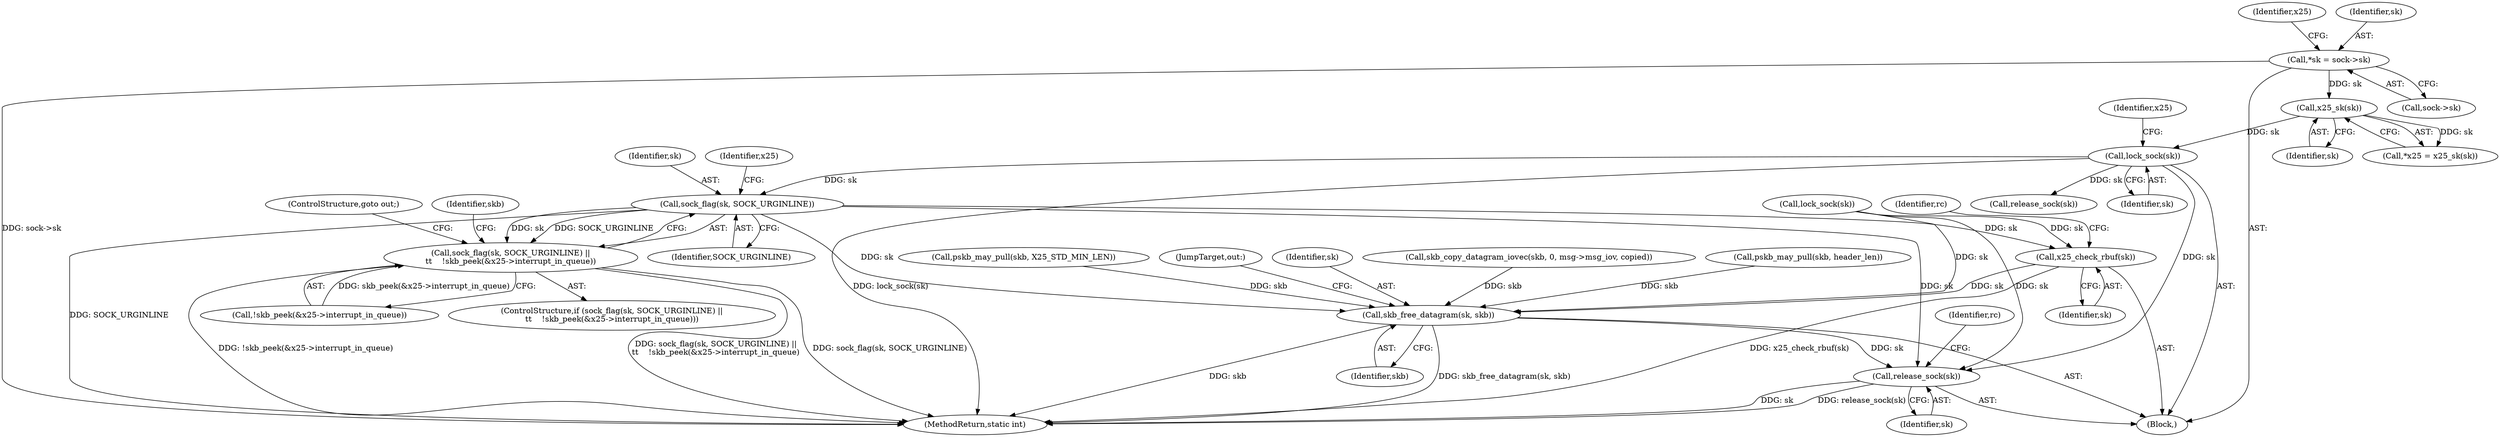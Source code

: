 digraph "0_linux_f3d3342602f8bcbf37d7c46641cb9bca7618eb1c_39@pointer" {
"1000177" [label="(Call,sock_flag(sk, SOCK_URGINLINE))"];
"1000140" [label="(Call,lock_sock(sk))"];
"1000120" [label="(Call,x25_sk(sk))"];
"1000112" [label="(Call,*sk = sock->sk)"];
"1000176" [label="(Call,sock_flag(sk, SOCK_URGINLINE) ||\n\t\t    !skb_peek(&x25->interrupt_in_queue))"];
"1000343" [label="(Call,x25_check_rbuf(sk))"];
"1000349" [label="(Call,skb_free_datagram(sk, skb))"];
"1000353" [label="(Call,release_sock(sk))"];
"1000118" [label="(Call,*x25 = x25_sk(sk))"];
"1000178" [label="(Identifier,sk)"];
"1000145" [label="(Identifier,x25)"];
"1000119" [label="(Identifier,x25)"];
"1000114" [label="(Call,sock->sk)"];
"1000311" [label="(Call,skb_copy_datagram_iovec(skb, 0, msg->msg_iov, copied))"];
"1000120" [label="(Call,x25_sk(sk))"];
"1000186" [label="(ControlStructure,goto out;)"];
"1000249" [label="(Call,pskb_may_pull(skb, header_len))"];
"1000188" [label="(Identifier,skb)"];
"1000196" [label="(Call,pskb_may_pull(skb, X25_STD_MIN_LEN))"];
"1000113" [label="(Identifier,sk)"];
"1000344" [label="(Identifier,sk)"];
"1000349" [label="(Call,skb_free_datagram(sk, skb))"];
"1000110" [label="(Block,)"];
"1000357" [label="(MethodReturn,static int)"];
"1000352" [label="(JumpTarget,out:)"];
"1000179" [label="(Identifier,SOCK_URGINLINE)"];
"1000184" [label="(Identifier,x25)"];
"1000177" [label="(Call,sock_flag(sk, SOCK_URGINLINE))"];
"1000227" [label="(Call,release_sock(sk))"];
"1000180" [label="(Call,!skb_peek(&x25->interrupt_in_queue))"];
"1000353" [label="(Call,release_sock(sk))"];
"1000241" [label="(Call,lock_sock(sk))"];
"1000354" [label="(Identifier,sk)"];
"1000176" [label="(Call,sock_flag(sk, SOCK_URGINLINE) ||\n\t\t    !skb_peek(&x25->interrupt_in_queue))"];
"1000351" [label="(Identifier,skb)"];
"1000343" [label="(Call,x25_check_rbuf(sk))"];
"1000346" [label="(Identifier,rc)"];
"1000356" [label="(Identifier,rc)"];
"1000121" [label="(Identifier,sk)"];
"1000175" [label="(ControlStructure,if (sock_flag(sk, SOCK_URGINLINE) ||\n\t\t    !skb_peek(&x25->interrupt_in_queue)))"];
"1000141" [label="(Identifier,sk)"];
"1000112" [label="(Call,*sk = sock->sk)"];
"1000140" [label="(Call,lock_sock(sk))"];
"1000350" [label="(Identifier,sk)"];
"1000177" -> "1000176"  [label="AST: "];
"1000177" -> "1000179"  [label="CFG: "];
"1000178" -> "1000177"  [label="AST: "];
"1000179" -> "1000177"  [label="AST: "];
"1000184" -> "1000177"  [label="CFG: "];
"1000176" -> "1000177"  [label="CFG: "];
"1000177" -> "1000357"  [label="DDG: SOCK_URGINLINE"];
"1000177" -> "1000176"  [label="DDG: sk"];
"1000177" -> "1000176"  [label="DDG: SOCK_URGINLINE"];
"1000140" -> "1000177"  [label="DDG: sk"];
"1000177" -> "1000343"  [label="DDG: sk"];
"1000177" -> "1000349"  [label="DDG: sk"];
"1000177" -> "1000353"  [label="DDG: sk"];
"1000140" -> "1000110"  [label="AST: "];
"1000140" -> "1000141"  [label="CFG: "];
"1000141" -> "1000140"  [label="AST: "];
"1000145" -> "1000140"  [label="CFG: "];
"1000140" -> "1000357"  [label="DDG: lock_sock(sk)"];
"1000120" -> "1000140"  [label="DDG: sk"];
"1000140" -> "1000227"  [label="DDG: sk"];
"1000140" -> "1000353"  [label="DDG: sk"];
"1000120" -> "1000118"  [label="AST: "];
"1000120" -> "1000121"  [label="CFG: "];
"1000121" -> "1000120"  [label="AST: "];
"1000118" -> "1000120"  [label="CFG: "];
"1000120" -> "1000118"  [label="DDG: sk"];
"1000112" -> "1000120"  [label="DDG: sk"];
"1000112" -> "1000110"  [label="AST: "];
"1000112" -> "1000114"  [label="CFG: "];
"1000113" -> "1000112"  [label="AST: "];
"1000114" -> "1000112"  [label="AST: "];
"1000119" -> "1000112"  [label="CFG: "];
"1000112" -> "1000357"  [label="DDG: sock->sk"];
"1000176" -> "1000175"  [label="AST: "];
"1000176" -> "1000180"  [label="CFG: "];
"1000180" -> "1000176"  [label="AST: "];
"1000186" -> "1000176"  [label="CFG: "];
"1000188" -> "1000176"  [label="CFG: "];
"1000176" -> "1000357"  [label="DDG: !skb_peek(&x25->interrupt_in_queue)"];
"1000176" -> "1000357"  [label="DDG: sock_flag(sk, SOCK_URGINLINE) ||\n\t\t    !skb_peek(&x25->interrupt_in_queue)"];
"1000176" -> "1000357"  [label="DDG: sock_flag(sk, SOCK_URGINLINE)"];
"1000180" -> "1000176"  [label="DDG: skb_peek(&x25->interrupt_in_queue)"];
"1000343" -> "1000110"  [label="AST: "];
"1000343" -> "1000344"  [label="CFG: "];
"1000344" -> "1000343"  [label="AST: "];
"1000346" -> "1000343"  [label="CFG: "];
"1000343" -> "1000357"  [label="DDG: x25_check_rbuf(sk)"];
"1000241" -> "1000343"  [label="DDG: sk"];
"1000343" -> "1000349"  [label="DDG: sk"];
"1000349" -> "1000110"  [label="AST: "];
"1000349" -> "1000351"  [label="CFG: "];
"1000350" -> "1000349"  [label="AST: "];
"1000351" -> "1000349"  [label="AST: "];
"1000352" -> "1000349"  [label="CFG: "];
"1000349" -> "1000357"  [label="DDG: skb"];
"1000349" -> "1000357"  [label="DDG: skb_free_datagram(sk, skb)"];
"1000241" -> "1000349"  [label="DDG: sk"];
"1000311" -> "1000349"  [label="DDG: skb"];
"1000196" -> "1000349"  [label="DDG: skb"];
"1000249" -> "1000349"  [label="DDG: skb"];
"1000349" -> "1000353"  [label="DDG: sk"];
"1000353" -> "1000110"  [label="AST: "];
"1000353" -> "1000354"  [label="CFG: "];
"1000354" -> "1000353"  [label="AST: "];
"1000356" -> "1000353"  [label="CFG: "];
"1000353" -> "1000357"  [label="DDG: release_sock(sk)"];
"1000353" -> "1000357"  [label="DDG: sk"];
"1000241" -> "1000353"  [label="DDG: sk"];
}
